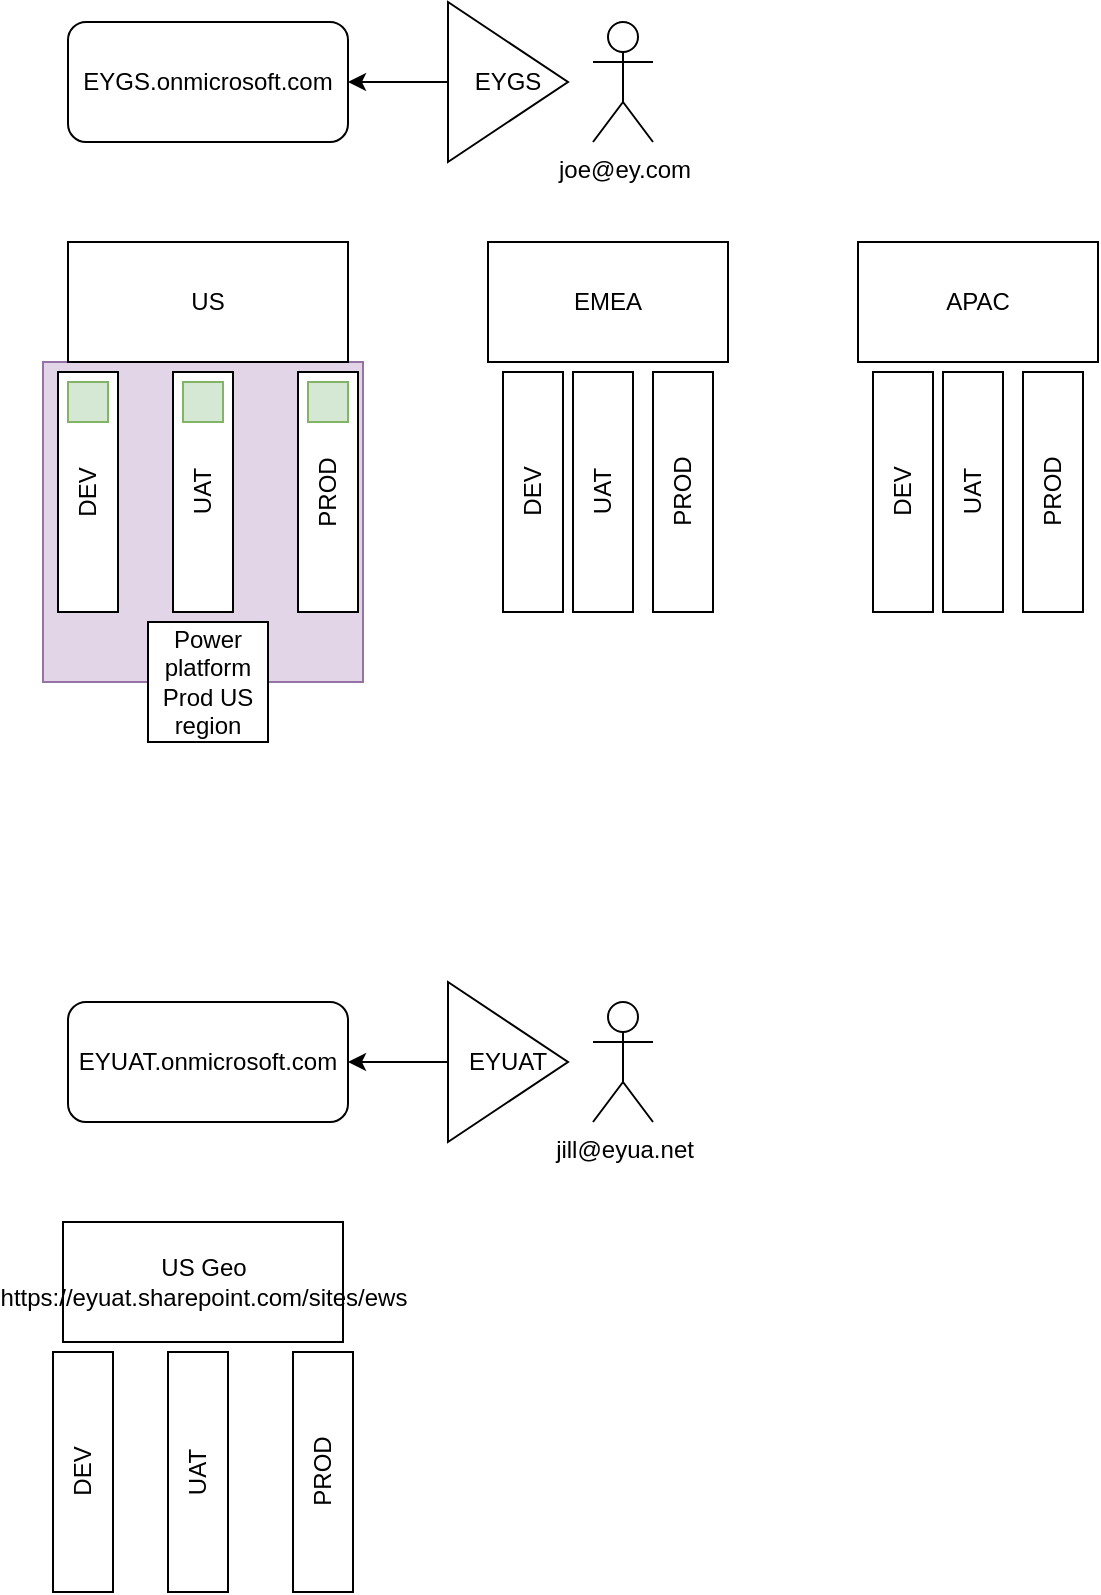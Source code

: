 <mxfile version="14.2.4" type="github">
  <diagram id="-BLOjNXXKDRfjwRwNKym" name="Page-1">
    <mxGraphModel dx="1122" dy="795" grid="1" gridSize="10" guides="1" tooltips="1" connect="1" arrows="1" fold="1" page="1" pageScale="1" pageWidth="850" pageHeight="1100" math="0" shadow="0">
      <root>
        <mxCell id="0" />
        <mxCell id="1" parent="0" />
        <mxCell id="aVUZ1tAFdGVrHFzcsm7A-56" value="" style="whiteSpace=wrap;html=1;aspect=fixed;fillColor=#e1d5e7;strokeColor=#9673a6;" vertex="1" parent="1">
          <mxGeometry x="97.5" y="200" width="160" height="160" as="geometry" />
        </mxCell>
        <mxCell id="aVUZ1tAFdGVrHFzcsm7A-4" value="US" style="rounded=0;whiteSpace=wrap;html=1;" vertex="1" parent="1">
          <mxGeometry x="110" y="140" width="140" height="60" as="geometry" />
        </mxCell>
        <mxCell id="aVUZ1tAFdGVrHFzcsm7A-5" value="EMEA" style="rounded=0;whiteSpace=wrap;html=1;" vertex="1" parent="1">
          <mxGeometry x="320" y="140" width="120" height="60" as="geometry" />
        </mxCell>
        <mxCell id="aVUZ1tAFdGVrHFzcsm7A-6" value="APAC" style="rounded=0;whiteSpace=wrap;html=1;" vertex="1" parent="1">
          <mxGeometry x="505" y="140" width="120" height="60" as="geometry" />
        </mxCell>
        <mxCell id="aVUZ1tAFdGVrHFzcsm7A-8" value="UAT" style="rounded=0;whiteSpace=wrap;html=1;rotation=-90;" vertex="1" parent="1">
          <mxGeometry x="117.5" y="250" width="120" height="30" as="geometry" />
        </mxCell>
        <mxCell id="aVUZ1tAFdGVrHFzcsm7A-9" value="DEV" style="rounded=0;whiteSpace=wrap;html=1;rotation=-90;" vertex="1" parent="1">
          <mxGeometry x="60" y="250" width="120" height="30" as="geometry" />
        </mxCell>
        <mxCell id="aVUZ1tAFdGVrHFzcsm7A-10" value="PROD" style="rounded=0;whiteSpace=wrap;html=1;rotation=-90;" vertex="1" parent="1">
          <mxGeometry x="180" y="250" width="120" height="30" as="geometry" />
        </mxCell>
        <mxCell id="aVUZ1tAFdGVrHFzcsm7A-11" value="UAT" style="rounded=0;whiteSpace=wrap;html=1;rotation=-90;" vertex="1" parent="1">
          <mxGeometry x="317.5" y="250" width="120" height="30" as="geometry" />
        </mxCell>
        <mxCell id="aVUZ1tAFdGVrHFzcsm7A-12" value="DEV" style="rounded=0;whiteSpace=wrap;html=1;rotation=-90;" vertex="1" parent="1">
          <mxGeometry x="282.5" y="250" width="120" height="30" as="geometry" />
        </mxCell>
        <mxCell id="aVUZ1tAFdGVrHFzcsm7A-13" value="PROD" style="rounded=0;whiteSpace=wrap;html=1;rotation=-90;" vertex="1" parent="1">
          <mxGeometry x="357.5" y="250" width="120" height="30" as="geometry" />
        </mxCell>
        <mxCell id="aVUZ1tAFdGVrHFzcsm7A-17" value="UAT" style="rounded=0;whiteSpace=wrap;html=1;rotation=-90;" vertex="1" parent="1">
          <mxGeometry x="502.5" y="250" width="120" height="30" as="geometry" />
        </mxCell>
        <mxCell id="aVUZ1tAFdGVrHFzcsm7A-18" value="DEV" style="rounded=0;whiteSpace=wrap;html=1;rotation=-90;" vertex="1" parent="1">
          <mxGeometry x="467.5" y="250" width="120" height="30" as="geometry" />
        </mxCell>
        <mxCell id="aVUZ1tAFdGVrHFzcsm7A-19" value="PROD" style="rounded=0;whiteSpace=wrap;html=1;rotation=-90;" vertex="1" parent="1">
          <mxGeometry x="542.5" y="250" width="120" height="30" as="geometry" />
        </mxCell>
        <mxCell id="aVUZ1tAFdGVrHFzcsm7A-26" value="EYGS.onmicrosoft.com" style="rounded=1;whiteSpace=wrap;html=1;" vertex="1" parent="1">
          <mxGeometry x="110" y="30" width="140" height="60" as="geometry" />
        </mxCell>
        <mxCell id="aVUZ1tAFdGVrHFzcsm7A-29" value="" style="edgeStyle=orthogonalEdgeStyle;rounded=0;orthogonalLoop=1;jettySize=auto;html=1;" edge="1" parent="1" source="aVUZ1tAFdGVrHFzcsm7A-28" target="aVUZ1tAFdGVrHFzcsm7A-26">
          <mxGeometry relative="1" as="geometry" />
        </mxCell>
        <mxCell id="aVUZ1tAFdGVrHFzcsm7A-28" value="EYGS" style="triangle;whiteSpace=wrap;html=1;" vertex="1" parent="1">
          <mxGeometry x="300" y="20" width="60" height="80" as="geometry" />
        </mxCell>
        <mxCell id="aVUZ1tAFdGVrHFzcsm7A-30" value="joe@ey.com" style="shape=umlActor;verticalLabelPosition=bottom;verticalAlign=top;html=1;outlineConnect=0;" vertex="1" parent="1">
          <mxGeometry x="372.5" y="30" width="30" height="60" as="geometry" />
        </mxCell>
        <mxCell id="aVUZ1tAFdGVrHFzcsm7A-35" value="EYUAT.onmicrosoft.com" style="rounded=1;whiteSpace=wrap;html=1;" vertex="1" parent="1">
          <mxGeometry x="110" y="520" width="140" height="60" as="geometry" />
        </mxCell>
        <mxCell id="aVUZ1tAFdGVrHFzcsm7A-36" value="" style="edgeStyle=orthogonalEdgeStyle;rounded=0;orthogonalLoop=1;jettySize=auto;html=1;" edge="1" parent="1" source="aVUZ1tAFdGVrHFzcsm7A-37" target="aVUZ1tAFdGVrHFzcsm7A-35">
          <mxGeometry relative="1" as="geometry" />
        </mxCell>
        <mxCell id="aVUZ1tAFdGVrHFzcsm7A-37" value="EYUAT" style="triangle;whiteSpace=wrap;html=1;" vertex="1" parent="1">
          <mxGeometry x="300" y="510" width="60" height="80" as="geometry" />
        </mxCell>
        <mxCell id="aVUZ1tAFdGVrHFzcsm7A-38" value="jill@eyua.net" style="shape=umlActor;verticalLabelPosition=bottom;verticalAlign=top;html=1;outlineConnect=0;" vertex="1" parent="1">
          <mxGeometry x="372.5" y="520" width="30" height="60" as="geometry" />
        </mxCell>
        <mxCell id="aVUZ1tAFdGVrHFzcsm7A-51" value="US Geo&lt;br&gt;https://eyuat.sharepoint.com/sites/ews" style="rounded=0;whiteSpace=wrap;html=1;" vertex="1" parent="1">
          <mxGeometry x="107.5" y="630" width="140" height="60" as="geometry" />
        </mxCell>
        <mxCell id="aVUZ1tAFdGVrHFzcsm7A-52" value="UAT" style="rounded=0;whiteSpace=wrap;html=1;rotation=-90;" vertex="1" parent="1">
          <mxGeometry x="115" y="740" width="120" height="30" as="geometry" />
        </mxCell>
        <mxCell id="aVUZ1tAFdGVrHFzcsm7A-53" value="DEV" style="rounded=0;whiteSpace=wrap;html=1;rotation=-90;" vertex="1" parent="1">
          <mxGeometry x="57.5" y="740" width="120" height="30" as="geometry" />
        </mxCell>
        <mxCell id="aVUZ1tAFdGVrHFzcsm7A-54" value="PROD" style="rounded=0;whiteSpace=wrap;html=1;rotation=-90;" vertex="1" parent="1">
          <mxGeometry x="177.5" y="740" width="120" height="30" as="geometry" />
        </mxCell>
        <mxCell id="aVUZ1tAFdGVrHFzcsm7A-55" value="Power platform Prod US region" style="whiteSpace=wrap;html=1;aspect=fixed;" vertex="1" parent="1">
          <mxGeometry x="150" y="330" width="60" height="60" as="geometry" />
        </mxCell>
        <mxCell id="aVUZ1tAFdGVrHFzcsm7A-58" value="" style="whiteSpace=wrap;html=1;aspect=fixed;fillColor=#d5e8d4;strokeColor=#82b366;" vertex="1" parent="1">
          <mxGeometry x="110" y="210" width="20" height="20" as="geometry" />
        </mxCell>
        <mxCell id="aVUZ1tAFdGVrHFzcsm7A-59" value="" style="whiteSpace=wrap;html=1;aspect=fixed;fillColor=#d5e8d4;strokeColor=#82b366;" vertex="1" parent="1">
          <mxGeometry x="167.5" y="210" width="20" height="20" as="geometry" />
        </mxCell>
        <mxCell id="aVUZ1tAFdGVrHFzcsm7A-61" value="" style="whiteSpace=wrap;html=1;aspect=fixed;fillColor=#d5e8d4;strokeColor=#82b366;" vertex="1" parent="1">
          <mxGeometry x="230" y="210" width="20" height="20" as="geometry" />
        </mxCell>
      </root>
    </mxGraphModel>
  </diagram>
</mxfile>
